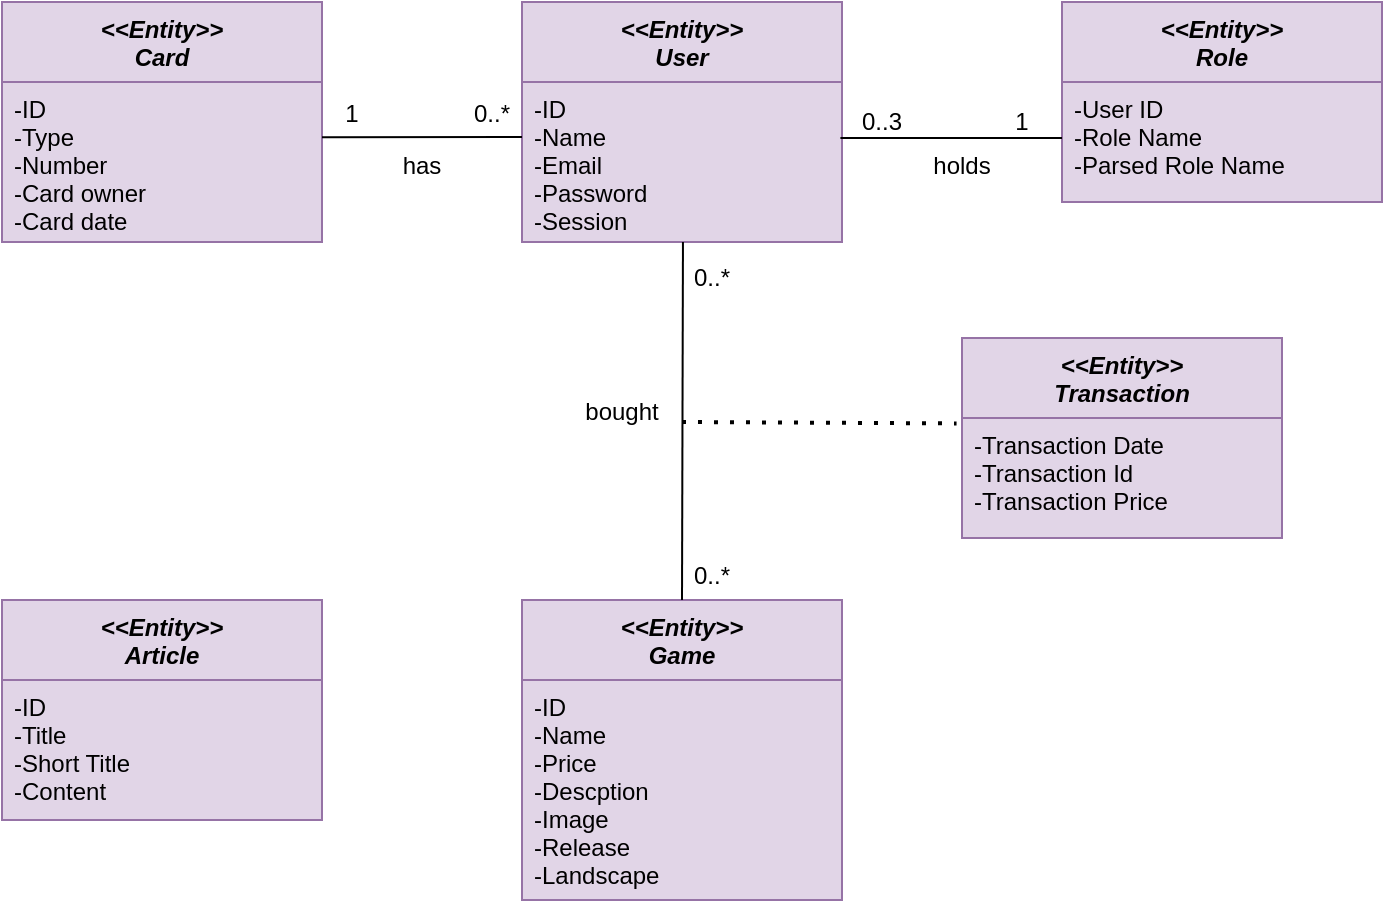 <mxfile version="15.7.4" type="device"><diagram id="C5RBs43oDa-KdzZeNtuy" name="Page-1"><mxGraphModel dx="2493" dy="680" grid="1" gridSize="10" guides="1" tooltips="1" connect="1" arrows="1" fold="1" page="1" pageScale="1" pageWidth="827" pageHeight="1169" math="0" shadow="0"><root><mxCell id="WIyWlLk6GJQsqaUBKTNV-0"/><mxCell id="WIyWlLk6GJQsqaUBKTNV-1" parent="WIyWlLk6GJQsqaUBKTNV-0"/><mxCell id="7NHLYX4dpKoqmwseu_7M-91" value="&lt;&lt;Entity&gt;&gt;&#10;Game&#10;" style="swimlane;fontStyle=3;align=center;verticalAlign=top;childLayout=stackLayout;horizontal=1;startSize=40;horizontalStack=0;resizeParent=1;resizeLast=0;collapsible=1;marginBottom=0;rounded=0;shadow=0;strokeWidth=1;fontSize=12;fillColor=#e1d5e7;strokeColor=#9673a6;" parent="WIyWlLk6GJQsqaUBKTNV-1" vertex="1"><mxGeometry x="-480" y="1019" width="160" height="150" as="geometry"><mxRectangle x="230" y="140" width="160" height="26" as="alternateBounds"/></mxGeometry></mxCell><mxCell id="7NHLYX4dpKoqmwseu_7M-92" value="-ID&#10;-Name&#10;-Price&#10;-Descption&#10;-Image&#10;-Release&#10;-Landscape&#10;&#10;&#10;&#10;" style="text;align=left;verticalAlign=top;spacingLeft=4;spacingRight=4;overflow=hidden;rotatable=0;points=[[0,0.5],[1,0.5]];portConstraint=eastwest;fillColor=#e1d5e7;strokeColor=#9673a6;" parent="7NHLYX4dpKoqmwseu_7M-91" vertex="1"><mxGeometry y="40" width="160" height="110" as="geometry"/></mxCell><mxCell id="7NHLYX4dpKoqmwseu_7M-97" value="&lt;&lt;Entity&gt;&gt;&#10;Card&#10;" style="swimlane;fontStyle=3;align=center;verticalAlign=top;childLayout=stackLayout;horizontal=1;startSize=40;horizontalStack=0;resizeParent=1;resizeLast=0;collapsible=1;marginBottom=0;rounded=0;shadow=0;strokeWidth=1;fontSize=12;fillColor=#e1d5e7;strokeColor=#9673a6;" parent="WIyWlLk6GJQsqaUBKTNV-1" vertex="1"><mxGeometry x="-740" y="720" width="160" height="120" as="geometry"><mxRectangle x="230" y="140" width="160" height="26" as="alternateBounds"/></mxGeometry></mxCell><mxCell id="7NHLYX4dpKoqmwseu_7M-98" value="-ID&#10;-Type&#10;-Number&#10;-Card owner&#10;-Card date&#10;&#10;&#10;" style="text;align=left;verticalAlign=top;spacingLeft=4;spacingRight=4;overflow=hidden;rotatable=0;points=[[0,0.5],[1,0.5]];portConstraint=eastwest;fillColor=#e1d5e7;strokeColor=#9673a6;" parent="7NHLYX4dpKoqmwseu_7M-97" vertex="1"><mxGeometry y="40" width="160" height="80" as="geometry"/></mxCell><mxCell id="7NHLYX4dpKoqmwseu_7M-99" value="&lt;&lt;Entity&gt;&gt;&#10;Role&#10;&#10;" style="swimlane;fontStyle=3;align=center;verticalAlign=top;childLayout=stackLayout;horizontal=1;startSize=40;horizontalStack=0;resizeParent=1;resizeLast=0;collapsible=1;marginBottom=0;rounded=0;shadow=0;strokeWidth=1;fontSize=12;fillColor=#e1d5e7;strokeColor=#9673a6;" parent="WIyWlLk6GJQsqaUBKTNV-1" vertex="1"><mxGeometry x="-210" y="720" width="160" height="100" as="geometry"><mxRectangle x="230" y="140" width="160" height="26" as="alternateBounds"/></mxGeometry></mxCell><mxCell id="7NHLYX4dpKoqmwseu_7M-100" value="-User ID&#10;-Role Name&#10;-Parsed Role Name&#10;&#10;&#10;" style="text;align=left;verticalAlign=top;spacingLeft=4;spacingRight=4;overflow=hidden;rotatable=0;points=[[0,0.5],[1,0.5]];portConstraint=eastwest;fillColor=#e1d5e7;strokeColor=#9673a6;" parent="7NHLYX4dpKoqmwseu_7M-99" vertex="1"><mxGeometry y="40" width="160" height="60" as="geometry"/></mxCell><mxCell id="7NHLYX4dpKoqmwseu_7M-101" value="&lt;&lt;Entity&gt;&gt;&#10;Article&#10;" style="swimlane;fontStyle=3;align=center;verticalAlign=top;childLayout=stackLayout;horizontal=1;startSize=40;horizontalStack=0;resizeParent=1;resizeLast=0;collapsible=1;marginBottom=0;rounded=0;shadow=0;strokeWidth=1;fontSize=12;fillColor=#e1d5e7;strokeColor=#9673a6;" parent="WIyWlLk6GJQsqaUBKTNV-1" vertex="1"><mxGeometry x="-740" y="1019" width="160" height="110" as="geometry"><mxRectangle x="230" y="140" width="160" height="26" as="alternateBounds"/></mxGeometry></mxCell><mxCell id="7NHLYX4dpKoqmwseu_7M-102" value="-ID&#10;-Title&#10;-Short Title&#10;-Content&#10;" style="text;align=left;verticalAlign=top;spacingLeft=4;spacingRight=4;overflow=hidden;rotatable=0;points=[[0,0.5],[1,0.5]];portConstraint=eastwest;fillColor=#e1d5e7;strokeColor=#9673a6;" parent="7NHLYX4dpKoqmwseu_7M-101" vertex="1"><mxGeometry y="40" width="160" height="70" as="geometry"/></mxCell><mxCell id="7NHLYX4dpKoqmwseu_7M-103" value="&lt;&lt;Entity&gt;&gt;&#10;User&#10;" style="swimlane;fontStyle=3;align=center;verticalAlign=top;childLayout=stackLayout;horizontal=1;startSize=40;horizontalStack=0;resizeParent=1;resizeLast=0;collapsible=1;marginBottom=0;rounded=0;shadow=0;strokeWidth=1;fontSize=12;fillColor=#e1d5e7;strokeColor=#9673a6;" parent="WIyWlLk6GJQsqaUBKTNV-1" vertex="1"><mxGeometry x="-480" y="720" width="160" height="120" as="geometry"><mxRectangle x="230" y="140" width="160" height="26" as="alternateBounds"/></mxGeometry></mxCell><mxCell id="7NHLYX4dpKoqmwseu_7M-104" value="-ID&#10;-Name&#10;-Email&#10;-Password&#10;-Session&#10;&#10;&#10;" style="text;align=left;verticalAlign=top;spacingLeft=4;spacingRight=4;overflow=hidden;rotatable=0;points=[[0,0.5],[1,0.5]];portConstraint=eastwest;fillColor=#e1d5e7;strokeColor=#9673a6;" parent="7NHLYX4dpKoqmwseu_7M-103" vertex="1"><mxGeometry y="40" width="160" height="80" as="geometry"/></mxCell><mxCell id="7NHLYX4dpKoqmwseu_7M-108" value="&lt;&lt;Entity&gt;&gt;&#10;Transaction&#10;" style="swimlane;fontStyle=3;align=center;verticalAlign=top;childLayout=stackLayout;horizontal=1;startSize=40;horizontalStack=0;resizeParent=1;resizeLast=0;collapsible=1;marginBottom=0;rounded=0;shadow=0;strokeWidth=1;fontSize=12;fillColor=#e1d5e7;strokeColor=#9673a6;" parent="WIyWlLk6GJQsqaUBKTNV-1" vertex="1"><mxGeometry x="-260" y="888" width="160" height="100" as="geometry"><mxRectangle x="230" y="140" width="160" height="26" as="alternateBounds"/></mxGeometry></mxCell><mxCell id="7NHLYX4dpKoqmwseu_7M-109" value="-Transaction Date&#10;-Transaction Id&#10;-Transaction Price" style="text;align=left;verticalAlign=top;spacingLeft=4;spacingRight=4;overflow=hidden;rotatable=0;points=[[0,0.5],[1,0.5]];portConstraint=eastwest;fillColor=#e1d5e7;strokeColor=#9673a6;" parent="7NHLYX4dpKoqmwseu_7M-108" vertex="1"><mxGeometry y="40" width="160" height="60" as="geometry"/></mxCell><mxCell id="7NHLYX4dpKoqmwseu_7M-111" value="" style="endArrow=none;html=1;rounded=0;fontSize=12;entryX=0;entryY=0.344;entryDx=0;entryDy=0;exitX=1;exitY=0.345;exitDx=0;exitDy=0;exitPerimeter=0;entryPerimeter=0;" parent="WIyWlLk6GJQsqaUBKTNV-1" source="7NHLYX4dpKoqmwseu_7M-98" target="7NHLYX4dpKoqmwseu_7M-104" edge="1"><mxGeometry width="50" height="50" relative="1" as="geometry"><mxPoint x="-580" y="787" as="sourcePoint"/><mxPoint x="-496" y="787.5" as="targetPoint"/></mxGeometry></mxCell><mxCell id="7NHLYX4dpKoqmwseu_7M-112" value="0..*" style="text;html=1;strokeColor=none;fillColor=none;align=center;verticalAlign=middle;whiteSpace=wrap;rounded=0;fontSize=12;" parent="WIyWlLk6GJQsqaUBKTNV-1" vertex="1"><mxGeometry x="-510" y="772.75" width="30" height="7.25" as="geometry"/></mxCell><mxCell id="7NHLYX4dpKoqmwseu_7M-113" value="has" style="text;html=1;strokeColor=none;fillColor=none;align=center;verticalAlign=middle;whiteSpace=wrap;rounded=0;fontSize=12;" parent="WIyWlLk6GJQsqaUBKTNV-1" vertex="1"><mxGeometry x="-560" y="787.25" width="60" height="30" as="geometry"/></mxCell><mxCell id="7NHLYX4dpKoqmwseu_7M-116" value="" style="endArrow=none;html=1;rounded=0;fontSize=12;exitX=0.995;exitY=0.35;exitDx=0;exitDy=0;exitPerimeter=0;" parent="WIyWlLk6GJQsqaUBKTNV-1" source="7NHLYX4dpKoqmwseu_7M-104" edge="1"><mxGeometry width="50" height="50" relative="1" as="geometry"><mxPoint x="-290" y="800" as="sourcePoint"/><mxPoint x="-210" y="788" as="targetPoint"/></mxGeometry></mxCell><mxCell id="7NHLYX4dpKoqmwseu_7M-117" value="0..3" style="text;html=1;strokeColor=none;fillColor=none;align=center;verticalAlign=middle;whiteSpace=wrap;rounded=0;fontSize=12;" parent="WIyWlLk6GJQsqaUBKTNV-1" vertex="1"><mxGeometry x="-330" y="765" width="60" height="30" as="geometry"/></mxCell><mxCell id="7NHLYX4dpKoqmwseu_7M-118" value="1" style="text;html=1;strokeColor=none;fillColor=none;align=center;verticalAlign=middle;whiteSpace=wrap;rounded=0;fontSize=12;" parent="WIyWlLk6GJQsqaUBKTNV-1" vertex="1"><mxGeometry x="-260" y="765" width="60" height="30" as="geometry"/></mxCell><mxCell id="7NHLYX4dpKoqmwseu_7M-120" value="holds" style="text;html=1;strokeColor=none;fillColor=none;align=center;verticalAlign=middle;whiteSpace=wrap;rounded=0;fontSize=12;" parent="WIyWlLk6GJQsqaUBKTNV-1" vertex="1"><mxGeometry x="-290" y="787.25" width="60" height="30" as="geometry"/></mxCell><mxCell id="7NHLYX4dpKoqmwseu_7M-121" value="" style="endArrow=none;html=1;rounded=0;fontSize=12;entryX=0.503;entryY=0.981;entryDx=0;entryDy=0;entryPerimeter=0;exitX=0.5;exitY=0;exitDx=0;exitDy=0;" parent="WIyWlLk6GJQsqaUBKTNV-1" source="7NHLYX4dpKoqmwseu_7M-91" edge="1"><mxGeometry width="50" height="50" relative="1" as="geometry"><mxPoint x="-400" y="970.49" as="sourcePoint"/><mxPoint x="-399.52" y="839.996" as="targetPoint"/></mxGeometry></mxCell><mxCell id="7NHLYX4dpKoqmwseu_7M-122" value="" style="endArrow=none;dashed=1;html=1;dashPattern=1 3;strokeWidth=2;rounded=0;fontSize=12;entryX=-0.017;entryY=0.427;entryDx=0;entryDy=0;entryPerimeter=0;" parent="WIyWlLk6GJQsqaUBKTNV-1" target="7NHLYX4dpKoqmwseu_7M-108" edge="1"><mxGeometry width="50" height="50" relative="1" as="geometry"><mxPoint x="-400" y="930" as="sourcePoint"/><mxPoint x="-296.0" y="930" as="targetPoint"/></mxGeometry></mxCell><mxCell id="7NHLYX4dpKoqmwseu_7M-123" value="0..*" style="text;html=1;strokeColor=none;fillColor=none;align=center;verticalAlign=middle;whiteSpace=wrap;rounded=0;fontSize=12;" parent="WIyWlLk6GJQsqaUBKTNV-1" vertex="1"><mxGeometry x="-400" y="850.49" width="30" height="14.5" as="geometry"/></mxCell><mxCell id="7NHLYX4dpKoqmwseu_7M-124" value="0..*" style="text;html=1;strokeColor=none;fillColor=none;align=center;verticalAlign=middle;whiteSpace=wrap;rounded=0;fontSize=12;" parent="WIyWlLk6GJQsqaUBKTNV-1" vertex="1"><mxGeometry x="-400" y="1000" width="30" height="14.5" as="geometry"/></mxCell><mxCell id="7NHLYX4dpKoqmwseu_7M-125" value="bought" style="text;html=1;strokeColor=none;fillColor=none;align=center;verticalAlign=middle;whiteSpace=wrap;rounded=0;fontSize=12;" parent="WIyWlLk6GJQsqaUBKTNV-1" vertex="1"><mxGeometry x="-460" y="910" width="60" height="30" as="geometry"/></mxCell><mxCell id="ZKN7M3_sOgBgHHC0_x0p-0" value="1" style="text;html=1;strokeColor=none;fillColor=none;align=center;verticalAlign=middle;whiteSpace=wrap;rounded=0;fontSize=12;" parent="WIyWlLk6GJQsqaUBKTNV-1" vertex="1"><mxGeometry x="-580" y="772.75" width="30" height="7.25" as="geometry"/></mxCell></root></mxGraphModel></diagram></mxfile>